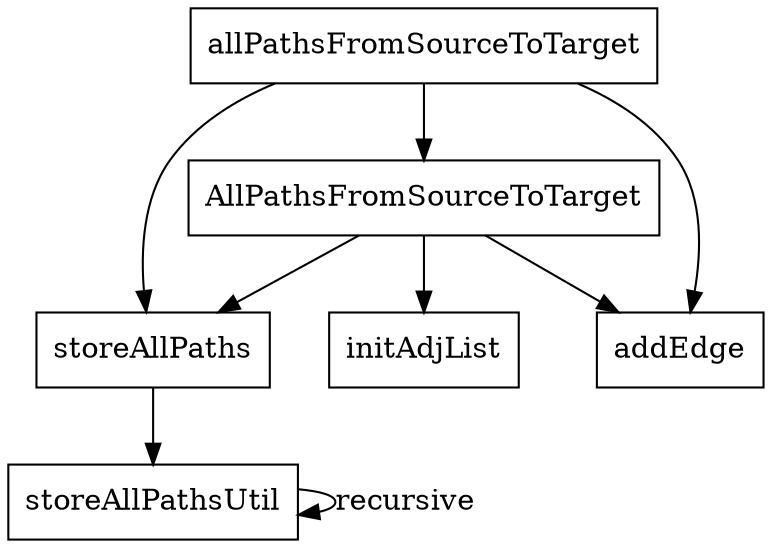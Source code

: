 digraph AllPathsFromSourceToTarget {
  node [shape=box];
  
  // Constructor and initialization methods
  AllPathsFromSourceToTarget -> initAdjList;
  
  // Public methods
  AllPathsFromSourceToTarget -> addEdge;
  AllPathsFromSourceToTarget -> storeAllPaths;
  storeAllPaths -> storeAllPathsUtil;
  
  // Static method
  allPathsFromSourceToTarget -> AllPathsFromSourceToTarget;
  allPathsFromSourceToTarget -> addEdge;
  allPathsFromSourceToTarget -> storeAllPaths;
  
  // Recursive method
  storeAllPathsUtil -> storeAllPathsUtil [label="recursive"];
}
